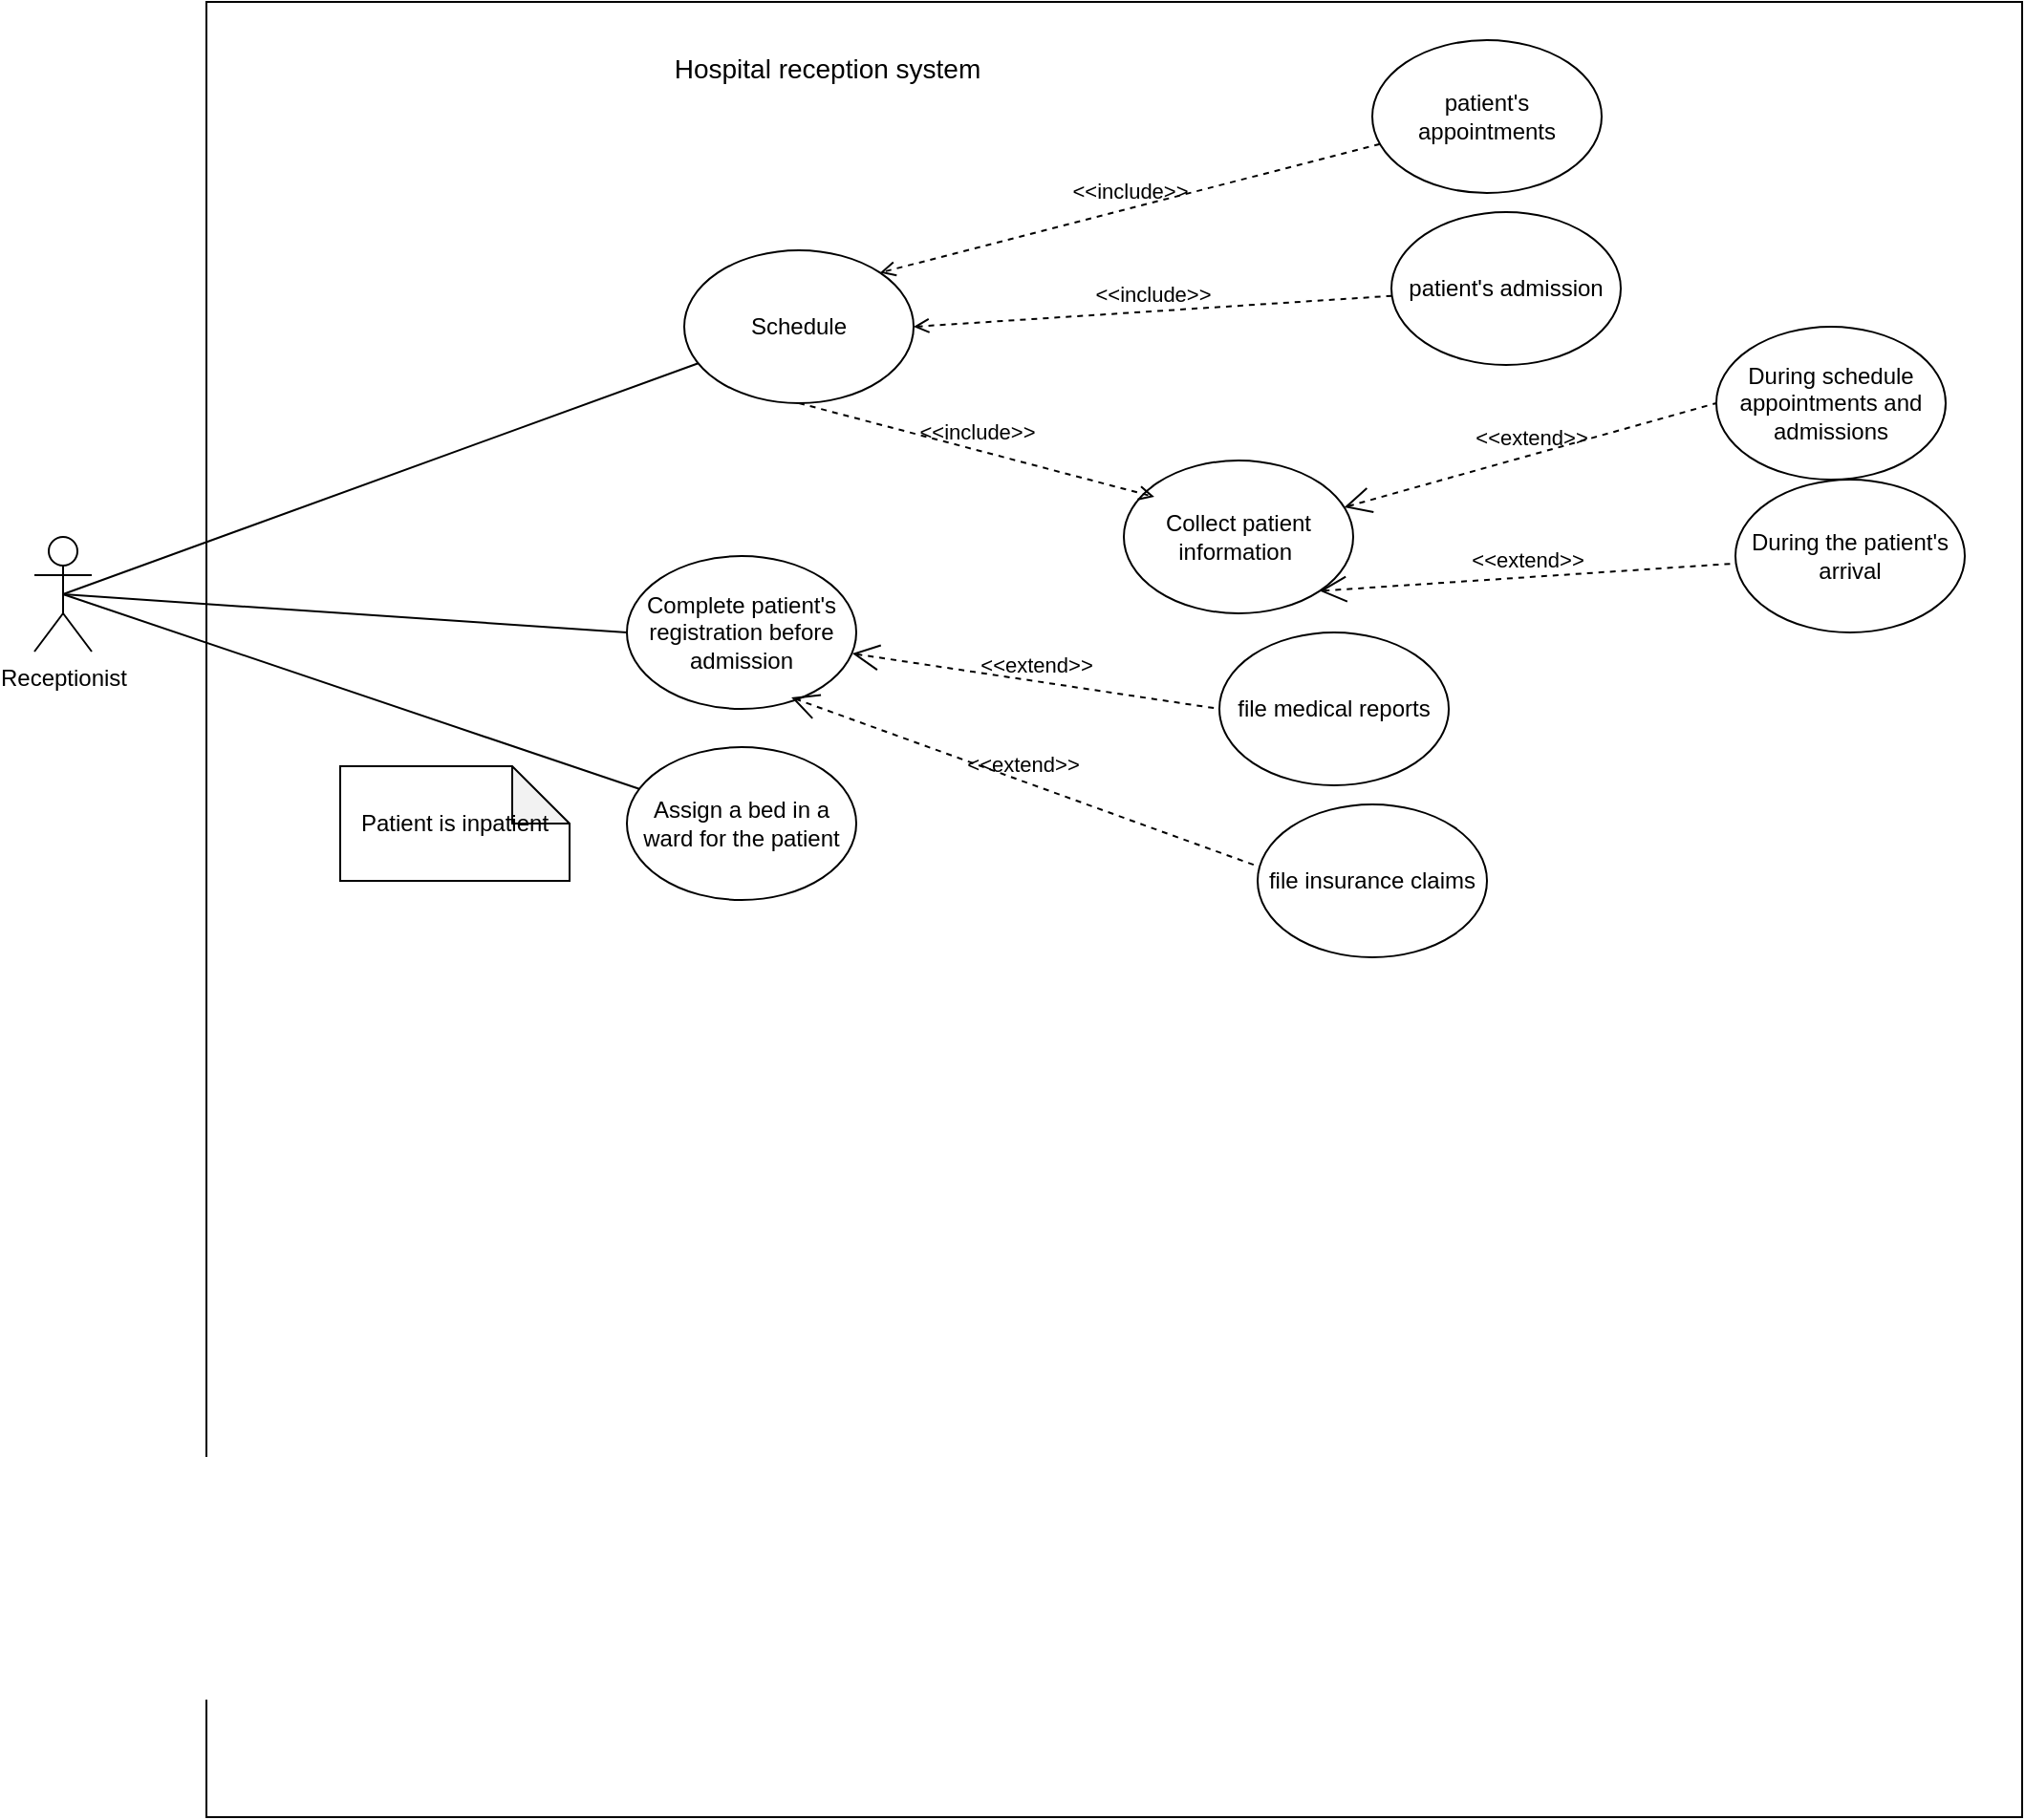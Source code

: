 <mxfile version="28.1.2">
  <diagram name="Page-1" id="UrdDmWihsR8l0HGSUJes">
    <mxGraphModel dx="1420" dy="841" grid="1" gridSize="10" guides="1" tooltips="1" connect="1" arrows="1" fold="1" page="1" pageScale="1" pageWidth="850" pageHeight="1100" math="0" shadow="0">
      <root>
        <mxCell id="0" />
        <mxCell id="1" parent="0" />
        <mxCell id="uPw-r6XyCcvFzQKQfX8_-1" value="" style="whiteSpace=wrap;html=1;aspect=fixed;" vertex="1" parent="1">
          <mxGeometry x="180" width="950" height="950" as="geometry" />
        </mxCell>
        <mxCell id="uPw-r6XyCcvFzQKQfX8_-3" value="Receptionist" style="shape=umlActor;verticalLabelPosition=bottom;verticalAlign=top;html=1;outlineConnect=0;" vertex="1" parent="1">
          <mxGeometry x="90" y="280" width="30" height="60" as="geometry" />
        </mxCell>
        <mxCell id="uPw-r6XyCcvFzQKQfX8_-5" value="Schedule" style="ellipse;whiteSpace=wrap;html=1;" vertex="1" parent="1">
          <mxGeometry x="430" y="130" width="120" height="80" as="geometry" />
        </mxCell>
        <mxCell id="uPw-r6XyCcvFzQKQfX8_-6" value="Collect patient information&amp;nbsp;" style="ellipse;whiteSpace=wrap;html=1;" vertex="1" parent="1">
          <mxGeometry x="660" y="240" width="120" height="80" as="geometry" />
        </mxCell>
        <mxCell id="uPw-r6XyCcvFzQKQfX8_-7" value="Complete patient&#39;s registration before admission" style="ellipse;whiteSpace=wrap;html=1;" vertex="1" parent="1">
          <mxGeometry x="400" y="290" width="120" height="80" as="geometry" />
        </mxCell>
        <mxCell id="uPw-r6XyCcvFzQKQfX8_-12" value="During schedule appointments and admissions" style="ellipse;whiteSpace=wrap;html=1;" vertex="1" parent="1">
          <mxGeometry x="970" y="170" width="120" height="80" as="geometry" />
        </mxCell>
        <mxCell id="uPw-r6XyCcvFzQKQfX8_-13" value="During the patient&#39;s arrival" style="ellipse;whiteSpace=wrap;html=1;" vertex="1" parent="1">
          <mxGeometry x="980" y="250" width="120" height="80" as="geometry" />
        </mxCell>
        <mxCell id="uPw-r6XyCcvFzQKQfX8_-14" value="&amp;lt;&amp;lt;extend&amp;gt;&amp;gt;" style="edgeStyle=none;html=1;startArrow=open;endArrow=none;startSize=12;verticalAlign=bottom;dashed=1;labelBackgroundColor=none;rounded=0;exitX=1;exitY=1;exitDx=0;exitDy=0;" edge="1" parent="1" source="uPw-r6XyCcvFzQKQfX8_-6" target="uPw-r6XyCcvFzQKQfX8_-13">
          <mxGeometry width="160" relative="1" as="geometry">
            <mxPoint x="460" y="289" as="sourcePoint" />
            <mxPoint x="620" y="289" as="targetPoint" />
          </mxGeometry>
        </mxCell>
        <mxCell id="uPw-r6XyCcvFzQKQfX8_-15" value="&amp;lt;&amp;lt;extend&amp;gt;&amp;gt;" style="edgeStyle=none;html=1;startArrow=open;endArrow=none;startSize=12;verticalAlign=bottom;dashed=1;labelBackgroundColor=none;rounded=0;entryX=0;entryY=0.5;entryDx=0;entryDy=0;" edge="1" parent="1" source="uPw-r6XyCcvFzQKQfX8_-6" target="uPw-r6XyCcvFzQKQfX8_-12">
          <mxGeometry width="160" relative="1" as="geometry">
            <mxPoint x="510" y="430" as="sourcePoint" />
            <mxPoint x="670" y="430" as="targetPoint" />
          </mxGeometry>
        </mxCell>
        <mxCell id="uPw-r6XyCcvFzQKQfX8_-16" value="Assign a bed in a ward for the patient" style="ellipse;whiteSpace=wrap;html=1;" vertex="1" parent="1">
          <mxGeometry x="400" y="390" width="120" height="80" as="geometry" />
        </mxCell>
        <mxCell id="uPw-r6XyCcvFzQKQfX8_-17" value="file insurance claims" style="ellipse;whiteSpace=wrap;html=1;" vertex="1" parent="1">
          <mxGeometry x="730" y="420" width="120" height="80" as="geometry" />
        </mxCell>
        <mxCell id="uPw-r6XyCcvFzQKQfX8_-18" value="Patient is inpatient" style="shape=note;whiteSpace=wrap;html=1;backgroundOutline=1;darkOpacity=0.05;" vertex="1" parent="1">
          <mxGeometry x="250" y="400" width="120" height="60" as="geometry" />
        </mxCell>
        <mxCell id="uPw-r6XyCcvFzQKQfX8_-19" value="file medical reports" style="ellipse;whiteSpace=wrap;html=1;" vertex="1" parent="1">
          <mxGeometry x="710" y="330" width="120" height="80" as="geometry" />
        </mxCell>
        <mxCell id="uPw-r6XyCcvFzQKQfX8_-20" value="&amp;lt;&amp;lt;extend&amp;gt;&amp;gt;" style="edgeStyle=none;html=1;startArrow=open;endArrow=none;startSize=12;verticalAlign=bottom;dashed=1;labelBackgroundColor=none;rounded=0;exitX=0.983;exitY=0.638;exitDx=0;exitDy=0;entryX=0;entryY=0.5;entryDx=0;entryDy=0;exitPerimeter=0;" edge="1" parent="1" source="uPw-r6XyCcvFzQKQfX8_-7" target="uPw-r6XyCcvFzQKQfX8_-19">
          <mxGeometry width="160" relative="1" as="geometry">
            <mxPoint x="610" y="280" as="sourcePoint" />
            <mxPoint x="722" y="308" as="targetPoint" />
          </mxGeometry>
        </mxCell>
        <mxCell id="uPw-r6XyCcvFzQKQfX8_-21" value="&amp;lt;&amp;lt;extend&amp;gt;&amp;gt;" style="edgeStyle=none;html=1;startArrow=open;endArrow=none;startSize=12;verticalAlign=bottom;dashed=1;labelBackgroundColor=none;rounded=0;exitX=0.717;exitY=0.925;exitDx=0;exitDy=0;entryX=-0.008;entryY=0.4;entryDx=0;entryDy=0;entryPerimeter=0;exitPerimeter=0;" edge="1" parent="1" source="uPw-r6XyCcvFzQKQfX8_-7" target="uPw-r6XyCcvFzQKQfX8_-17">
          <mxGeometry width="160" relative="1" as="geometry">
            <mxPoint x="590" y="310" as="sourcePoint" />
            <mxPoint x="702" y="338" as="targetPoint" />
          </mxGeometry>
        </mxCell>
        <mxCell id="uPw-r6XyCcvFzQKQfX8_-22" value="&lt;font style=&quot;font-size: 14px;&quot;&gt;Hospital reception system&lt;/font&gt;" style="text;html=1;align=center;verticalAlign=middle;whiteSpace=wrap;rounded=0;" vertex="1" parent="1">
          <mxGeometry x="415" y="20" width="180" height="30" as="geometry" />
        </mxCell>
        <mxCell id="uPw-r6XyCcvFzQKQfX8_-23" value="" style="endArrow=none;html=1;rounded=0;exitX=0.5;exitY=0.5;exitDx=0;exitDy=0;exitPerimeter=0;" edge="1" parent="1" source="uPw-r6XyCcvFzQKQfX8_-3" target="uPw-r6XyCcvFzQKQfX8_-5">
          <mxGeometry width="50" height="50" relative="1" as="geometry">
            <mxPoint x="430" y="360" as="sourcePoint" />
            <mxPoint x="480" y="310" as="targetPoint" />
          </mxGeometry>
        </mxCell>
        <mxCell id="uPw-r6XyCcvFzQKQfX8_-25" value="" style="endArrow=none;html=1;rounded=0;exitX=0.5;exitY=0.5;exitDx=0;exitDy=0;exitPerimeter=0;entryX=0;entryY=0.5;entryDx=0;entryDy=0;" edge="1" parent="1" source="uPw-r6XyCcvFzQKQfX8_-3" target="uPw-r6XyCcvFzQKQfX8_-7">
          <mxGeometry width="50" height="50" relative="1" as="geometry">
            <mxPoint x="430" y="360" as="sourcePoint" />
            <mxPoint x="480" y="310" as="targetPoint" />
          </mxGeometry>
        </mxCell>
        <mxCell id="uPw-r6XyCcvFzQKQfX8_-26" value="" style="endArrow=none;html=1;rounded=0;exitX=0.5;exitY=0.5;exitDx=0;exitDy=0;exitPerimeter=0;" edge="1" parent="1" source="uPw-r6XyCcvFzQKQfX8_-3" target="uPw-r6XyCcvFzQKQfX8_-16">
          <mxGeometry width="50" height="50" relative="1" as="geometry">
            <mxPoint x="430" y="360" as="sourcePoint" />
            <mxPoint x="480" y="310" as="targetPoint" />
          </mxGeometry>
        </mxCell>
        <mxCell id="uPw-r6XyCcvFzQKQfX8_-28" value="patient&#39;s appointments" style="ellipse;whiteSpace=wrap;html=1;" vertex="1" parent="1">
          <mxGeometry x="790" y="20" width="120" height="80" as="geometry" />
        </mxCell>
        <mxCell id="uPw-r6XyCcvFzQKQfX8_-29" value="patient&#39;s admission" style="ellipse;whiteSpace=wrap;html=1;" vertex="1" parent="1">
          <mxGeometry x="800" y="110" width="120" height="80" as="geometry" />
        </mxCell>
        <mxCell id="uPw-r6XyCcvFzQKQfX8_-33" value="&amp;lt;&amp;lt;include&amp;gt;&amp;gt;" style="html=1;verticalAlign=bottom;labelBackgroundColor=none;endArrow=open;endFill=0;dashed=1;rounded=0;entryX=0.133;entryY=0.238;entryDx=0;entryDy=0;entryPerimeter=0;exitX=0.5;exitY=1;exitDx=0;exitDy=0;" edge="1" parent="1" source="uPw-r6XyCcvFzQKQfX8_-5" target="uPw-r6XyCcvFzQKQfX8_-6">
          <mxGeometry width="160" relative="1" as="geometry">
            <mxPoint x="380" y="330" as="sourcePoint" />
            <mxPoint x="540" y="330" as="targetPoint" />
          </mxGeometry>
        </mxCell>
        <mxCell id="uPw-r6XyCcvFzQKQfX8_-34" value="&amp;lt;&amp;lt;include&amp;gt;&amp;gt;" style="html=1;verticalAlign=bottom;labelBackgroundColor=none;endArrow=open;endFill=0;dashed=1;rounded=0;entryX=1;entryY=0;entryDx=0;entryDy=0;" edge="1" parent="1" source="uPw-r6XyCcvFzQKQfX8_-28" target="uPw-r6XyCcvFzQKQfX8_-5">
          <mxGeometry width="160" relative="1" as="geometry">
            <mxPoint x="380" y="330" as="sourcePoint" />
            <mxPoint x="540" y="330" as="targetPoint" />
          </mxGeometry>
        </mxCell>
        <mxCell id="uPw-r6XyCcvFzQKQfX8_-35" value="&amp;lt;&amp;lt;include&amp;gt;&amp;gt;" style="html=1;verticalAlign=bottom;labelBackgroundColor=none;endArrow=open;endFill=0;dashed=1;rounded=0;entryX=1;entryY=0.5;entryDx=0;entryDy=0;" edge="1" parent="1" source="uPw-r6XyCcvFzQKQfX8_-29" target="uPw-r6XyCcvFzQKQfX8_-5">
          <mxGeometry width="160" relative="1" as="geometry">
            <mxPoint x="380" y="330" as="sourcePoint" />
            <mxPoint x="540" y="330" as="targetPoint" />
          </mxGeometry>
        </mxCell>
      </root>
    </mxGraphModel>
  </diagram>
</mxfile>
